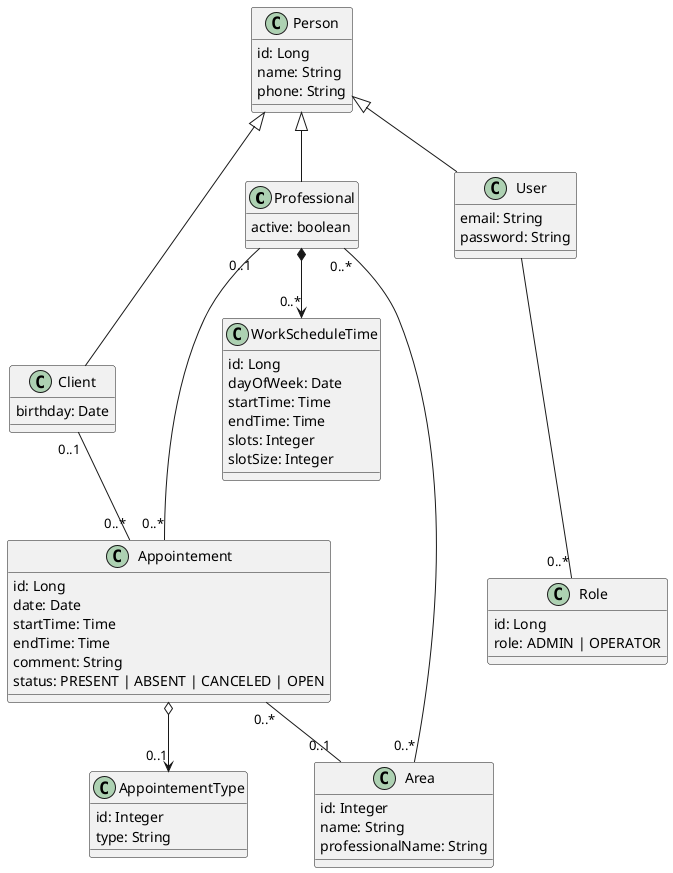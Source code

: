 @startuml "model"

    class Professional {
        active: boolean
    }

    class Appointement {
        id: Long
        date: Date
        startTime: Time
        endTime: Time
        comment: String
        status: PRESENT | ABSENT | CANCELED | OPEN
    }

    class WorkScheduleTime {
        id: Long
        dayOfWeek: Date
        startTime: Time
        endTime: Time
        slots: Integer
        slotSize: Integer
    }

    class Area {
        id: Integer
        name: String
        professionalName: String
    }

    class Client {
        birthday: Date
    }

    class AppointementType {
        id: Integer
        type: String
    }

    class User {
        email: String
        password: String
    }

    class Person {
        id: Long
        name: String
        phone: String
    }

    class Role {
        id: Long
        role: ADMIN | OPERATOR
    }

Person <|-- Client
Person <|-- Professional
Person <|-- User

Professional  "0..*"  ---   "0..*"  Area
Professional          *-->  "0..*"  WorkScheduleTime
Professional  "0..1"  ---   "0..*"  Appointement
Appointement          o-->  "0..1"  AppointementType
Appointement  "0..*"  -u-   "0..1"  Client
Appointement  "0..*"  -d-   "0..1"  Area
User                  ---   "0..*"  Role

@enduml